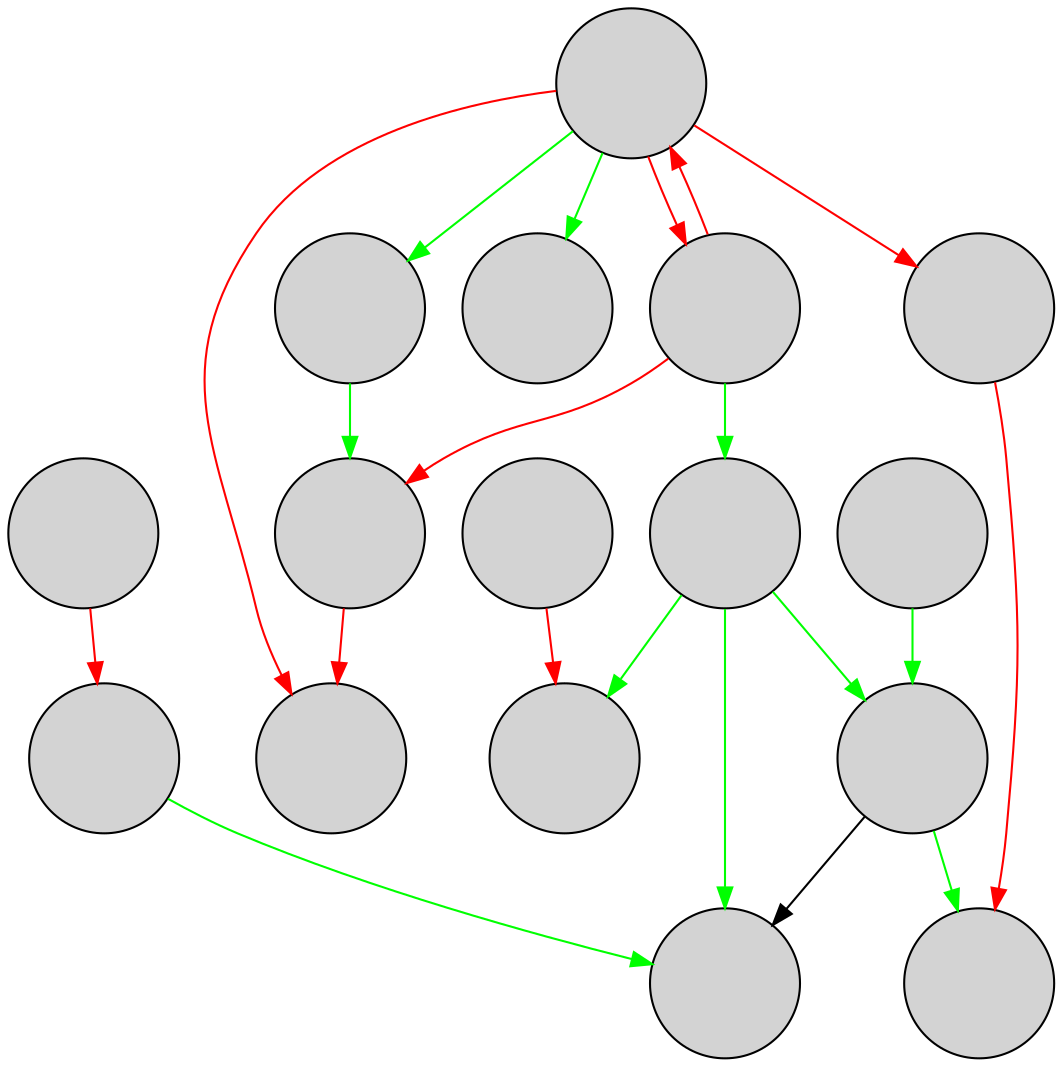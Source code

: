digraph G {
  #overlap=false
  #splines=true
  #penwidth=2
  node [shape=circle fixedsize=true width=1 height=1 style=filled label="" ]
    normal [ image="images/normal.png" ]
    fighting [ image="images/fighting.png" ]
    fire [ image="images/fire.png" ]
    rock [ image="images/rock.png" ]
    ghost [ image="images/ghost.png" ]
    electric [ image="images/electric.png" ]
    flying [ image="images/flying.png" ]
    bug [ image="images/bug.png" ]
    ground [ image="images/ground.png" ]
    dark [ image="images/dark.png" ]
    poison [ image="images/poison.png" ]
    grass [ image="images/grass.png" ]
    fairy [ image="images/fairy.png" ]
    water [ image="images/water.png" ]
    ice [ image="images/ice.png" ]
    psychic [ image="images/psychic.png" ]

  normal -> rock [ color=red ]
  fighting -> poison [ color=red ]
  fighting -> bug [ color=red ]
  fighting -> ice [ color=green ]
  poison -> ghost [ color=red ]
  ground -> flying [ color=black ]
  rock -> flying [ color=green ]
  bug -> fighting [ color=red ]
  bug -> ghost [ color=red ]
  bug -> psychic [ color=green ]
  bug -> dark [ color=green ]
  bug -> fairy [ color=red ]
  electric -> grass [ color=red ]
  ice -> flying [ color=green ]
  ice -> grass [ color=green ]

  ground -> fire [ color=green ]
  water -> ground [ color=green ]
  ice -> ground [ color=green ]

  psychic -> poison [ color=green ]
  fairy -> fire [ color=red ]

}
